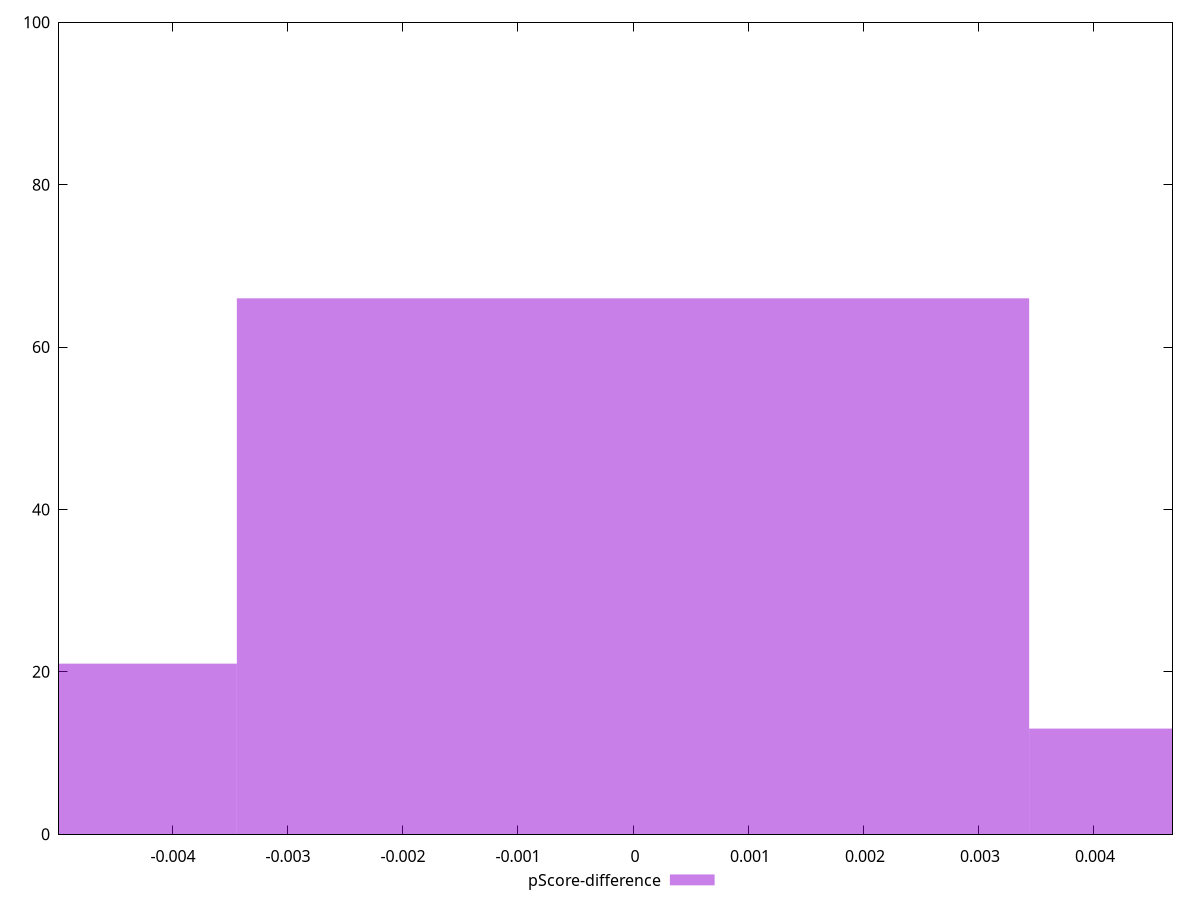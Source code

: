 reset

$pScoreDifference <<EOF
0 66
-0.006888911262263917 21
0.006888911262263917 13
EOF

set key outside below
set boxwidth 0.006888911262263917
set xrange [-0.004990768027851977:0.004690633616081408]
set yrange [0:100]
set trange [0:100]
set style fill transparent solid 0.5 noborder
set terminal svg size 640, 490 enhanced background rgb 'white'
set output "report_00015_2021-02-09T16-11-33.973Z/speed-index/samples/pages+cached/pScore-difference/histogram.svg"

plot $pScoreDifference title "pScore-difference" with boxes

reset
